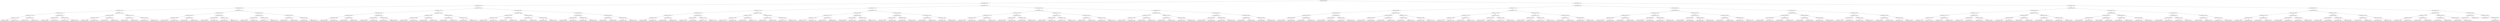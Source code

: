 digraph G{
338801867 [label="Node{data=[3869, 3869]}"]
338801867 -> 639827205
639827205 [label="Node{data=[2638, 2638]}"]
639827205 -> 2120141919
2120141919 [label="Node{data=[2288, 2288]}"]
2120141919 -> 333457194
333457194 [label="Node{data=[2256, 2256]}"]
333457194 -> 183389809
183389809 [label="Node{data=[2219, 2219]}"]
183389809 -> 999641340
999641340 [label="Node{data=[2182, 2182]}"]
999641340 -> 866209765
866209765 [label="Node{data=[2178, 2178]}"]
866209765 -> 569046988
569046988 [label="Node{data=[2176, 2176]}"]
569046988 -> 1494198342
1494198342 [label="Node{data=[2175, 2175]}"]
569046988 -> 1208746283
1208746283 [label="Node{data=[2177, 2177]}"]
866209765 -> 1902883240
1902883240 [label="Node{data=[2180, 2180]}"]
1902883240 -> 122252510
122252510 [label="Node{data=[2179, 2179]}"]
1902883240 -> 589343209
589343209 [label="Node{data=[2181, 2181]}"]
999641340 -> 185459199
185459199 [label="Node{data=[2186, 2186]}"]
185459199 -> 659023815
659023815 [label="Node{data=[2184, 2184]}"]
659023815 -> 1805930605
1805930605 [label="Node{data=[2183, 2183]}"]
659023815 -> 1299038993
1299038993 [label="Node{data=[2185, 2185]}"]
185459199 -> 697028954
697028954 [label="Node{data=[2188, 2188]}"]
697028954 -> 837444211
837444211 [label="Node{data=[2187, 2187]}"]
697028954 -> 2013555483
2013555483 [label="Node{data=[2189, 2189]}"]
183389809 -> 1532123713
1532123713 [label="Node{data=[2227, 2227]}"]
1532123713 -> 748966256
748966256 [label="Node{data=[2223, 2223]}"]
748966256 -> 1321158509
1321158509 [label="Node{data=[2221, 2221]}"]
1321158509 -> 364421394
364421394 [label="Node{data=[2220, 2220]}"]
1321158509 -> 1559327158
1559327158 [label="Node{data=[2222, 2222]}"]
748966256 -> 1381012617
1381012617 [label="Node{data=[2225, 2225]}"]
1381012617 -> 1717581185
1717581185 [label="Node{data=[2224, 2224]}"]
1381012617 -> 906012782
906012782 [label="Node{data=[2226, 2226]}"]
1532123713 -> 1630213081
1630213081 [label="Node{data=[2231, 2231]}"]
1630213081 -> 923350953
923350953 [label="Node{data=[2229, 2229]}"]
923350953 -> 1344458996
1344458996 [label="Node{data=[2228, 2228]}"]
923350953 -> 1666335046
1666335046 [label="Node{data=[2230, 2230]}"]
1630213081 -> 1524507438
1524507438 [label="Node{data=[2239, 2239]}"]
1524507438 -> 613737379
613737379 [label="Node{data=[2232, 2232]}"]
1524507438 -> 1651974837
1651974837 [label="Node{data=[2255, 2255]}"]
333457194 -> 333322188
333322188 [label="Node{data=[2272, 2272]}"]
333322188 -> 951222730
951222730 [label="Node{data=[2264, 2264]}"]
951222730 -> 993584260
993584260 [label="Node{data=[2260, 2260]}"]
993584260 -> 1610685404
1610685404 [label="Node{data=[2258, 2258]}"]
1610685404 -> 58855527
58855527 [label="Node{data=[2257, 2257]}"]
1610685404 -> 789740812
789740812 [label="Node{data=[2259, 2259]}"]
993584260 -> 1400021166
1400021166 [label="Node{data=[2262, 2262]}"]
1400021166 -> 994414311
994414311 [label="Node{data=[2261, 2261]}"]
1400021166 -> 676835520
676835520 [label="Node{data=[2263, 2263]}"]
951222730 -> 336675547
336675547 [label="Node{data=[2268, 2268]}"]
336675547 -> 1386276647
1386276647 [label="Node{data=[2266, 2266]}"]
1386276647 -> 1157986594
1157986594 [label="Node{data=[2265, 2265]}"]
1386276647 -> 1354830066
1354830066 [label="Node{data=[2267, 2267]}"]
336675547 -> 1314424747
1314424747 [label="Node{data=[2270, 2270]}"]
1314424747 -> 454351000
454351000 [label="Node{data=[2269, 2269]}"]
1314424747 -> 1974894257
1974894257 [label="Node{data=[2271, 2271]}"]
333322188 -> 766031477
766031477 [label="Node{data=[2280, 2280]}"]
766031477 -> 667355572
667355572 [label="Node{data=[2276, 2276]}"]
667355572 -> 447399372
447399372 [label="Node{data=[2274, 2274]}"]
447399372 -> 1546609630
1546609630 [label="Node{data=[2273, 2273]}"]
447399372 -> 878472496
878472496 [label="Node{data=[2275, 2275]}"]
667355572 -> 734611622
734611622 [label="Node{data=[2278, 2278]}"]
734611622 -> 1736535222
1736535222 [label="Node{data=[2277, 2277]}"]
734611622 -> 1083691531
1083691531 [label="Node{data=[2279, 2279]}"]
766031477 -> 393548484
393548484 [label="Node{data=[2284, 2284]}"]
393548484 -> 1989731572
1989731572 [label="Node{data=[2282, 2282]}"]
1989731572 -> 445698637
445698637 [label="Node{data=[2281, 2281]}"]
1989731572 -> 1693011102
1693011102 [label="Node{data=[2283, 2283]}"]
393548484 -> 1538621941
1538621941 [label="Node{data=[2286, 2286]}"]
1538621941 -> 1790669107
1790669107 [label="Node{data=[2285, 2285]}"]
1538621941 -> 1990579347
1990579347 [label="Node{data=[2287, 2287]}"]
2120141919 -> 1485241189
1485241189 [label="Node{data=[2572, 2572]}"]
1485241189 -> 801858473
801858473 [label="Node{data=[2337, 2337]}"]
801858473 -> 516468106
516468106 [label="Node{data=[2300, 2300]}"]
516468106 -> 1175581580
1175581580 [label="Node{data=[2292, 2292]}"]
1175581580 -> 690189816
690189816 [label="Node{data=[2290, 2290]}"]
690189816 -> 1560382814
1560382814 [label="Node{data=[2289, 2289]}"]
690189816 -> 108973961
108973961 [label="Node{data=[2291, 2291]}"]
1175581580 -> 1329254745
1329254745 [label="Node{data=[2294, 2294]}"]
1329254745 -> 2105864691
2105864691 [label="Node{data=[2293, 2293]}"]
1329254745 -> 742324320
742324320 [label="Node{data=[2295, 2295]}"]
516468106 -> 1556904169
1556904169 [label="Node{data=[2333, 2333]}"]
1556904169 -> 1164298800
1164298800 [label="Node{data=[2331, 2331]}"]
1164298800 -> 531935238
531935238 [label="Node{data=[2330, 2330]}"]
1164298800 -> 1150465640
1150465640 [label="Node{data=[2332, 2332]}"]
1556904169 -> 2066126115
2066126115 [label="Node{data=[2335, 2335]}"]
2066126115 -> 284812349
284812349 [label="Node{data=[2334, 2334]}"]
2066126115 -> 712458916
712458916 [label="Node{data=[2336, 2336]}"]
801858473 -> 2064093300
2064093300 [label="Node{data=[2537, 2537]}"]
2064093300 -> 885497274
885497274 [label="Node{data=[2341, 2341]}"]
885497274 -> 1799376659
1799376659 [label="Node{data=[2339, 2339]}"]
1799376659 -> 2075280061
2075280061 [label="Node{data=[2338, 2338]}"]
1799376659 -> 1014098319
1014098319 [label="Node{data=[2340, 2340]}"]
885497274 -> 877894134
877894134 [label="Node{data=[2400, 2400]}"]
877894134 -> 1560436920
1560436920 [label="Node{data=[2343, 2343]}"]
877894134 -> 885814799
885814799 [label="Node{data=[2502, 2502]}"]
2064093300 -> 130206856
130206856 [label="Node{data=[2568, 2568]}"]
130206856 -> 796289455
796289455 [label="Node{data=[2566, 2566]}"]
796289455 -> 1639963481
1639963481 [label="Node{data=[2565, 2565]}"]
796289455 -> 907322735
907322735 [label="Node{data=[2567, 2567]}"]
130206856 -> 656644521
656644521 [label="Node{data=[2570, 2570]}"]
656644521 -> 990164979
990164979 [label="Node{data=[2569, 2569]}"]
656644521 -> 620676825
620676825 [label="Node{data=[2571, 2571]}"]
1485241189 -> 936521972
936521972 [label="Node{data=[2588, 2588]}"]
936521972 -> 201791862
201791862 [label="Node{data=[2580, 2580]}"]
201791862 -> 312646698
312646698 [label="Node{data=[2576, 2576]}"]
312646698 -> 1077430441
1077430441 [label="Node{data=[2574, 2574]}"]
1077430441 -> 1716229578
1716229578 [label="Node{data=[2573, 2573]}"]
1077430441 -> 1379134684
1379134684 [label="Node{data=[2575, 2575]}"]
312646698 -> 1425435004
1425435004 [label="Node{data=[2578, 2578]}"]
1425435004 -> 1451822667
1451822667 [label="Node{data=[2577, 2577]}"]
1425435004 -> 1825977493
1825977493 [label="Node{data=[2579, 2579]}"]
201791862 -> 558784735
558784735 [label="Node{data=[2584, 2584]}"]
558784735 -> 1184120835
1184120835 [label="Node{data=[2582, 2582]}"]
1184120835 -> 1492252108
1492252108 [label="Node{data=[2581, 2581]}"]
1184120835 -> 90050779
90050779 [label="Node{data=[2583, 2583]}"]
558784735 -> 1472516151
1472516151 [label="Node{data=[2586, 2586]}"]
1472516151 -> 859051668
859051668 [label="Node{data=[2585, 2585]}"]
1472516151 -> 1690098347
1690098347 [label="Node{data=[2587, 2587]}"]
936521972 -> 286381615
286381615 [label="Node{data=[2596, 2596]}"]
286381615 -> 1613097298
1613097298 [label="Node{data=[2592, 2592]}"]
1613097298 -> 1932968820
1932968820 [label="Node{data=[2590, 2590]}"]
1932968820 -> 1901930043
1901930043 [label="Node{data=[2589, 2589]}"]
1932968820 -> 1860314769
1860314769 [label="Node{data=[2591, 2591]}"]
1613097298 -> 557989222
557989222 [label="Node{data=[2594, 2594]}"]
557989222 -> 1688889177
1688889177 [label="Node{data=[2593, 2593]}"]
557989222 -> 2086598921
2086598921 [label="Node{data=[2595, 2595]}"]
286381615 -> 66559677
66559677 [label="Node{data=[2600, 2600]}"]
66559677 -> 871246504
871246504 [label="Node{data=[2598, 2598]}"]
871246504 -> 71897891
71897891 [label="Node{data=[2597, 2597]}"]
871246504 -> 265565202
265565202 [label="Node{data=[2599, 2599]}"]
66559677 -> 820592931
820592931 [label="Node{data=[2602, 2602]}"]
820592931 -> 1913689852
1913689852 [label="Node{data=[2601, 2601]}"]
820592931 -> 1049379734
1049379734 [label="Node{data=[2637, 2637]}"]
639827205 -> 274109681
274109681 [label="Node{data=[3010, 3010]}"]
274109681 -> 1791770497
1791770497 [label="Node{data=[2770, 2770]}"]
1791770497 -> 480113490
480113490 [label="Node{data=[2720, 2720]}"]
480113490 -> 1079088036
1079088036 [label="Node{data=[2646, 2646]}"]
1079088036 -> 1686402627
1686402627 [label="Node{data=[2642, 2642]}"]
1686402627 -> 1866431845
1866431845 [label="Node{data=[2640, 2640]}"]
1866431845 -> 483067059
483067059 [label="Node{data=[2639, 2639]}"]
1866431845 -> 1355511869
1355511869 [label="Node{data=[2641, 2641]}"]
1686402627 -> 398080521
398080521 [label="Node{data=[2644, 2644]}"]
398080521 -> 58370510
58370510 [label="Node{data=[2643, 2643]}"]
398080521 -> 1204865934
1204865934 [label="Node{data=[2645, 2645]}"]
1079088036 -> 1280395737
1280395737 [label="Node{data=[2682, 2682]}"]
1280395737 -> 175986728
175986728 [label="Node{data=[2648, 2648]}"]
175986728 -> 1545581680
1545581680 [label="Node{data=[2647, 2647]}"]
175986728 -> 500336838
500336838 [label="Node{data=[2649, 2649]}"]
1280395737 -> 1527452964
1527452964 [label="Node{data=[2718, 2718]}"]
1527452964 -> 995601013
995601013 [label="Node{data=[2717, 2717]}"]
1527452964 -> 441066843
441066843 [label="Node{data=[2719, 2719]}"]
480113490 -> 324475500
324475500 [label="Node{data=[2728, 2728]}"]
324475500 -> 276205335
276205335 [label="Node{data=[2724, 2724]}"]
276205335 -> 385129326
385129326 [label="Node{data=[2722, 2722]}"]
385129326 -> 1566508054
1566508054 [label="Node{data=[2721, 2721]}"]
385129326 -> 1987109291
1987109291 [label="Node{data=[2723, 2723]}"]
276205335 -> 1381684805
1381684805 [label="Node{data=[2726, 2726]}"]
1381684805 -> 1623660683
1623660683 [label="Node{data=[2725, 2725]}"]
1381684805 -> 1167970097
1167970097 [label="Node{data=[2727, 2727]}"]
324475500 -> 873534352
873534352 [label="Node{data=[2766, 2766]}"]
873534352 -> 813499305
813499305 [label="Node{data=[2730, 2730]}"]
813499305 -> 1755731565
1755731565 [label="Node{data=[2729, 2729]}"]
813499305 -> 1131018255
1131018255 [label="Node{data=[2765, 2765]}"]
873534352 -> 2136534625
2136534625 [label="Node{data=[2768, 2768]}"]
2136534625 -> 660658792
660658792 [label="Node{data=[2767, 2767]}"]
2136534625 -> 2100291031
2100291031 [label="Node{data=[2769, 2769]}"]
1791770497 -> 1904923645
1904923645 [label="Node{data=[2812, 2812]}"]
1904923645 -> 1234763851
1234763851 [label="Node{data=[2804, 2804]}"]
1234763851 -> 1753952394
1753952394 [label="Node{data=[2774, 2774]}"]
1753952394 -> 1778934033
1778934033 [label="Node{data=[2772, 2772]}"]
1778934033 -> 1304056470
1304056470 [label="Node{data=[2771, 2771]}"]
1778934033 -> 1277204530
1277204530 [label="Node{data=[2773, 2773]}"]
1753952394 -> 2099183196
2099183196 [label="Node{data=[2776, 2776]}"]
2099183196 -> 1421285383
1421285383 [label="Node{data=[2775, 2775]}"]
2099183196 -> 1258737381
1258737381 [label="Node{data=[2803, 2803]}"]
1234763851 -> 61812415
61812415 [label="Node{data=[2808, 2808]}"]
61812415 -> 164224136
164224136 [label="Node{data=[2806, 2806]}"]
164224136 -> 1708300950
1708300950 [label="Node{data=[2805, 2805]}"]
164224136 -> 417206575
417206575 [label="Node{data=[2807, 2807]}"]
61812415 -> 1652428381
1652428381 [label="Node{data=[2810, 2810]}"]
1652428381 -> 630498054
630498054 [label="Node{data=[2809, 2809]}"]
1652428381 -> 1424198408
1424198408 [label="Node{data=[2811, 2811]}"]
1904923645 -> 1021099986
1021099986 [label="Node{data=[2898, 2898]}"]
1021099986 -> 784487154
784487154 [label="Node{data=[2859, 2859]}"]
784487154 -> 785270975
785270975 [label="Node{data=[2814, 2814]}"]
785270975 -> 1715285413
1715285413 [label="Node{data=[2813, 2813]}"]
785270975 -> 1069956255
1069956255 [label="Node{data=[2815, 2815]}"]
784487154 -> 61844567
61844567 [label="Node{data=[2896, 2896]}"]
61844567 -> 1610127149
1610127149 [label="Node{data=[2895, 2895]}"]
61844567 -> 1353177458
1353177458 [label="Node{data=[2897, 2897]}"]
1021099986 -> 1586177341
1586177341 [label="Node{data=[2941, 2941]}"]
1586177341 -> 540600239
540600239 [label="Node{data=[2928, 2928]}"]
540600239 -> 996298106
996298106 [label="Node{data=[2899, 2899]}"]
540600239 -> 1440775981
1440775981 [label="Node{data=[2929, 2929]}"]
1586177341 -> 1388649057
1388649057 [label="Node{data=[2997, 2997]}"]
1388649057 -> 900176393
900176393 [label="Node{data=[2981, 2981]}"]
1388649057 -> 470227034
470227034 [label="Node{data=[3009, 3009]}"]
274109681 -> 1246238176
1246238176 [label="Node{data=[3123, 3123]}"]
1246238176 -> 816060634
816060634 [label="Node{data=[3107, 3107]}"]
816060634 -> 962243349
962243349 [label="Node{data=[3018, 3018]}"]
962243349 -> 498835884
498835884 [label="Node{data=[3014, 3014]}"]
498835884 -> 391532782
391532782 [label="Node{data=[3012, 3012]}"]
391532782 -> 128251926
128251926 [label="Node{data=[3011, 3011]}"]
391532782 -> 1800071668
1800071668 [label="Node{data=[3013, 3013]}"]
498835884 -> 725390320
725390320 [label="Node{data=[3016, 3016]}"]
725390320 -> 239630169
239630169 [label="Node{data=[3015, 3015]}"]
725390320 -> 780950222
780950222 [label="Node{data=[3017, 3017]}"]
962243349 -> 313852834
313852834 [label="Node{data=[3022, 3022]}"]
313852834 -> 1566155031
1566155031 [label="Node{data=[3020, 3020]}"]
1566155031 -> 283572058
283572058 [label="Node{data=[3019, 3019]}"]
1566155031 -> 1550882210
1550882210 [label="Node{data=[3021, 3021]}"]
313852834 -> 1726096797
1726096797 [label="Node{data=[3105, 3105]}"]
1726096797 -> 1990418767
1990418767 [label="Node{data=[3029, 3029]}"]
1726096797 -> 1364727014
1364727014 [label="Node{data=[3106, 3106]}"]
816060634 -> 157112042
157112042 [label="Node{data=[3115, 3115]}"]
157112042 -> 2128893073
2128893073 [label="Node{data=[3111, 3111]}"]
2128893073 -> 320924443
320924443 [label="Node{data=[3109, 3109]}"]
320924443 -> 47067837
47067837 [label="Node{data=[3108, 3108]}"]
320924443 -> 1640488456
1640488456 [label="Node{data=[3110, 3110]}"]
2128893073 -> 1037786749
1037786749 [label="Node{data=[3113, 3113]}"]
1037786749 -> 699859694
699859694 [label="Node{data=[3112, 3112]}"]
1037786749 -> 1520408255
1520408255 [label="Node{data=[3114, 3114]}"]
157112042 -> 91694202
91694202 [label="Node{data=[3119, 3119]}"]
91694202 -> 1647884831
1647884831 [label="Node{data=[3117, 3117]}"]
1647884831 -> 1938384068
1938384068 [label="Node{data=[3116, 3116]}"]
1647884831 -> 1434791524
1434791524 [label="Node{data=[3118, 3118]}"]
91694202 -> 1768784986
1768784986 [label="Node{data=[3121, 3121]}"]
1768784986 -> 1310864170
1310864170 [label="Node{data=[3120, 3120]}"]
1768784986 -> 1991627118
1991627118 [label="Node{data=[3122, 3122]}"]
1246238176 -> 171911122
171911122 [label="Node{data=[3813, 3813]}"]
171911122 -> 267730331
267730331 [label="Node{data=[3131, 3131]}"]
267730331 -> 1343353900
1343353900 [label="Node{data=[3127, 3127]}"]
1343353900 -> 150434273
150434273 [label="Node{data=[3125, 3125]}"]
150434273 -> 2063976090
2063976090 [label="Node{data=[3124, 3124]}"]
150434273 -> 1564091780
1564091780 [label="Node{data=[3126, 3126]}"]
1343353900 -> 47520411
47520411 [label="Node{data=[3129, 3129]}"]
47520411 -> 824052569
824052569 [label="Node{data=[3128, 3128]}"]
47520411 -> 1694116598
1694116598 [label="Node{data=[3130, 3130]}"]
267730331 -> 1759520232
1759520232 [label="Node{data=[3135, 3135]}"]
1759520232 -> 1120664493
1120664493 [label="Node{data=[3133, 3133]}"]
1120664493 -> 55469166
55469166 [label="Node{data=[3132, 3132]}"]
1120664493 -> 920015723
920015723 [label="Node{data=[3134, 3134]}"]
1759520232 -> 1609629500
1609629500 [label="Node{data=[3492, 3492]}"]
1609629500 -> 1115382268
1115382268 [label="Node{data=[3136, 3136]}"]
1609629500 -> 845549769
845549769 [label="Node{data=[3508, 3508]}"]
171911122 -> 917459173
917459173 [label="Node{data=[3861, 3861]}"]
917459173 -> 1862160403
1862160403 [label="Node{data=[3857, 3857]}"]
1862160403 -> 1997781169
1997781169 [label="Node{data=[3824, 3824]}"]
1997781169 -> 1978732226
1978732226 [label="Node{data=[3819, 3819]}"]
1997781169 -> 957698273
957698273 [label="Node{data=[3853, 3853]}"]
1862160403 -> 628617496
628617496 [label="Node{data=[3859, 3859]}"]
628617496 -> 1330316087
1330316087 [label="Node{data=[3858, 3858]}"]
628617496 -> 842109698
842109698 [label="Node{data=[3860, 3860]}"]
917459173 -> 565202941
565202941 [label="Node{data=[3865, 3865]}"]
565202941 -> 995464674
995464674 [label="Node{data=[3863, 3863]}"]
995464674 -> 739273476
739273476 [label="Node{data=[3862, 3862]}"]
995464674 -> 310858759
310858759 [label="Node{data=[3864, 3864]}"]
565202941 -> 829107725
829107725 [label="Node{data=[3867, 3867]}"]
829107725 -> 646334279
646334279 [label="Node{data=[3866, 3866]}"]
829107725 -> 165761240
165761240 [label="Node{data=[3868, 3868]}"]
338801867 -> 560859791
560859791 [label="Node{data=[5170, 5170]}"]
560859791 -> 1235047401
1235047401 [label="Node{data=[4920, 4920]}"]
1235047401 -> 1572178402
1572178402 [label="Node{data=[4771, 4771]}"]
1572178402 -> 1582396700
1582396700 [label="Node{data=[3906, 3906]}"]
1582396700 -> 255469099
255469099 [label="Node{data=[3898, 3898]}"]
255469099 -> 739978814
739978814 [label="Node{data=[3894, 3894]}"]
739978814 -> 1561352390
1561352390 [label="Node{data=[3892, 3892]}"]
1561352390 -> 146554861
146554861 [label="Node{data=[3891, 3891]}"]
1561352390 -> 1458129839
1458129839 [label="Node{data=[3893, 3893]}"]
739978814 -> 603387282
603387282 [label="Node{data=[3896, 3896]}"]
603387282 -> 2097106754
2097106754 [label="Node{data=[3895, 3895]}"]
603387282 -> 357909607
357909607 [label="Node{data=[3897, 3897]}"]
255469099 -> 167625041
167625041 [label="Node{data=[3902, 3902]}"]
167625041 -> 489947033
489947033 [label="Node{data=[3900, 3900]}"]
489947033 -> 464533026
464533026 [label="Node{data=[3899, 3899]}"]
489947033 -> 611921743
611921743 [label="Node{data=[3901, 3901]}"]
167625041 -> 1130993112
1130993112 [label="Node{data=[3904, 3904]}"]
1130993112 -> 1101296923
1101296923 [label="Node{data=[3903, 3903]}"]
1130993112 -> 1539263019
1539263019 [label="Node{data=[3905, 3905]}"]
1582396700 -> 911279428
911279428 [label="Node{data=[4134, 4134]}"]
911279428 -> 957976835
957976835 [label="Node{data=[3910, 3910]}"]
957976835 -> 1542924182
1542924182 [label="Node{data=[3908, 3908]}"]
1542924182 -> 2050543825
2050543825 [label="Node{data=[3907, 3907]}"]
1542924182 -> 1157464567
1157464567 [label="Node{data=[3909, 3909]}"]
957976835 -> 823755234
823755234 [label="Node{data=[3912, 3912]}"]
823755234 -> 1395706816
1395706816 [label="Node{data=[3911, 3911]}"]
823755234 -> 1865557807
1865557807 [label="Node{data=[4133, 4133]}"]
911279428 -> 1206448391
1206448391 [label="Node{data=[4767, 4767]}"]
1206448391 -> 981692041
981692041 [label="Node{data=[4185, 4185]}"]
981692041 -> 1865997522
1865997522 [label="Node{data=[4139, 4139]}"]
981692041 -> 290293061
290293061 [label="Node{data=[4231, 4231]}"]
1206448391 -> 296562338
296562338 [label="Node{data=[4769, 4769]}"]
296562338 -> 821816632
821816632 [label="Node{data=[4768, 4768]}"]
296562338 -> 428636601
428636601 [label="Node{data=[4770, 4770]}"]
1572178402 -> 1687593056
1687593056 [label="Node{data=[4787, 4787]}"]
1687593056 -> 481712750
481712750 [label="Node{data=[4779, 4779]}"]
481712750 -> 1942742765
1942742765 [label="Node{data=[4775, 4775]}"]
1942742765 -> 158337180
158337180 [label="Node{data=[4773, 4773]}"]
158337180 -> 1488206962
1488206962 [label="Node{data=[4772, 4772]}"]
158337180 -> 1988065312
1988065312 [label="Node{data=[4774, 4774]}"]
1942742765 -> 1513034892
1513034892 [label="Node{data=[4777, 4777]}"]
1513034892 -> 1402127293
1402127293 [label="Node{data=[4776, 4776]}"]
1513034892 -> 708583953
708583953 [label="Node{data=[4778, 4778]}"]
481712750 -> 663740686
663740686 [label="Node{data=[4783, 4783]}"]
663740686 -> 86383111
86383111 [label="Node{data=[4781, 4781]}"]
86383111 -> 1089257013
1089257013 [label="Node{data=[4780, 4780]}"]
86383111 -> 185282707
185282707 [label="Node{data=[4782, 4782]}"]
663740686 -> 1406416749
1406416749 [label="Node{data=[4785, 4785]}"]
1406416749 -> 1712847154
1712847154 [label="Node{data=[4784, 4784]}"]
1406416749 -> 1127214803
1127214803 [label="Node{data=[4786, 4786]}"]
1687593056 -> 292737421
292737421 [label="Node{data=[4795, 4795]}"]
292737421 -> 1668277137
1668277137 [label="Node{data=[4791, 4791]}"]
1668277137 -> 988305575
988305575 [label="Node{data=[4789, 4789]}"]
988305575 -> 101544031
101544031 [label="Node{data=[4788, 4788]}"]
988305575 -> 24389546
24389546 [label="Node{data=[4790, 4790]}"]
1668277137 -> 488324990
488324990 [label="Node{data=[4793, 4793]}"]
488324990 -> 1699639578
1699639578 [label="Node{data=[4792, 4792]}"]
488324990 -> 137132644
137132644 [label="Node{data=[4794, 4794]}"]
292737421 -> 684021180
684021180 [label="Node{data=[4799, 4799]}"]
684021180 -> 1826717461
1826717461 [label="Node{data=[4797, 4797]}"]
1826717461 -> 2050032946
2050032946 [label="Node{data=[4796, 4796]}"]
1826717461 -> 287686474
287686474 [label="Node{data=[4798, 4798]}"]
684021180 -> 323969127
323969127 [label="Node{data=[4918, 4918]}"]
323969127 -> 1957801164
1957801164 [label="Node{data=[4825, 4825]}"]
323969127 -> 115032061
115032061 [label="Node{data=[4919, 4919]}"]
1235047401 -> 976756611
976756611 [label="Node{data=[5048, 5048]}"]
976756611 -> 1377574139
1377574139 [label="Node{data=[4965, 4965]}"]
1377574139 -> 733093304
733093304 [label="Node{data=[4957, 4957]}"]
733093304 -> 1959394276
1959394276 [label="Node{data=[4924, 4924]}"]
1959394276 -> 242689785
242689785 [label="Node{data=[4922, 4922]}"]
242689785 -> 1019086856
1019086856 [label="Node{data=[4921, 4921]}"]
242689785 -> 131767802
131767802 [label="Node{data=[4923, 4923]}"]
1959394276 -> 1014448190
1014448190 [label="Node{data=[4955, 4955]}"]
1014448190 -> 184609191
184609191 [label="Node{data=[4954, 4954]}"]
1014448190 -> 1202871943
1202871943 [label="Node{data=[4956, 4956]}"]
733093304 -> 349449926
349449926 [label="Node{data=[4961, 4961]}"]
349449926 -> 304409298
304409298 [label="Node{data=[4959, 4959]}"]
304409298 -> 509961440
509961440 [label="Node{data=[4958, 4958]}"]
304409298 -> 1274435533
1274435533 [label="Node{data=[4960, 4960]}"]
349449926 -> 2128732779
2128732779 [label="Node{data=[4963, 4963]}"]
2128732779 -> 1260844319
1260844319 [label="Node{data=[4962, 4962]}"]
2128732779 -> 2127682303
2127682303 [label="Node{data=[4964, 4964]}"]
1377574139 -> 123777751
123777751 [label="Node{data=[5040, 5040]}"]
123777751 -> 1986263786
1986263786 [label="Node{data=[4973, 4973]}"]
1986263786 -> 177301300
177301300 [label="Node{data=[4967, 4967]}"]
177301300 -> 2061980347
2061980347 [label="Node{data=[4966, 4966]}"]
177301300 -> 2014556474
2014556474 [label="Node{data=[4968, 4968]}"]
1986263786 -> 290369656
290369656 [label="Node{data=[5038, 5038]}"]
290369656 -> 283631010
283631010 [label="Node{data=[4998, 4998]}"]
290369656 -> 1347757967
1347757967 [label="Node{data=[5039, 5039]}"]
123777751 -> 900384478
900384478 [label="Node{data=[5044, 5044]}"]
900384478 -> 1359179107
1359179107 [label="Node{data=[5042, 5042]}"]
1359179107 -> 2133307436
2133307436 [label="Node{data=[5041, 5041]}"]
1359179107 -> 104306968
104306968 [label="Node{data=[5043, 5043]}"]
900384478 -> 1699226422
1699226422 [label="Node{data=[5046, 5046]}"]
1699226422 -> 803877513
803877513 [label="Node{data=[5045, 5045]}"]
1699226422 -> 1838043528
1838043528 [label="Node{data=[5047, 5047]}"]
976756611 -> 1464597112
1464597112 [label="Node{data=[5100, 5100]}"]
1464597112 -> 1933455924
1933455924 [label="Node{data=[5092, 5092]}"]
1933455924 -> 230570144
230570144 [label="Node{data=[5052, 5052]}"]
230570144 -> 312687246
312687246 [label="Node{data=[5050, 5050]}"]
312687246 -> 439585432
439585432 [label="Node{data=[5049, 5049]}"]
312687246 -> 404661368
404661368 [label="Node{data=[5051, 5051]}"]
230570144 -> 1679418595
1679418595 [label="Node{data=[5090, 5090]}"]
1679418595 -> 1877333412
1877333412 [label="Node{data=[5053, 5053]}"]
1679418595 -> 1770317194
1770317194 [label="Node{data=[5091, 5091]}"]
1933455924 -> 72655270
72655270 [label="Node{data=[5096, 5096]}"]
72655270 -> 801202995
801202995 [label="Node{data=[5094, 5094]}"]
801202995 -> 1850264474
1850264474 [label="Node{data=[5093, 5093]}"]
801202995 -> 539941740
539941740 [label="Node{data=[5095, 5095]}"]
72655270 -> 30803806
30803806 [label="Node{data=[5098, 5098]}"]
30803806 -> 631907500
631907500 [label="Node{data=[5097, 5097]}"]
30803806 -> 227950488
227950488 [label="Node{data=[5099, 5099]}"]
1464597112 -> 1538613501
1538613501 [label="Node{data=[5162, 5162]}"]
1538613501 -> 1793617954
1793617954 [label="Node{data=[5158, 5158]}"]
1793617954 -> 512992919
512992919 [label="Node{data=[5102, 5102]}"]
512992919 -> 583348258
583348258 [label="Node{data=[5101, 5101]}"]
512992919 -> 1384582671
1384582671 [label="Node{data=[5137, 5137]}"]
1793617954 -> 2068258077
2068258077 [label="Node{data=[5160, 5160]}"]
2068258077 -> 2019798012
2019798012 [label="Node{data=[5159, 5159]}"]
2068258077 -> 1932316914
1932316914 [label="Node{data=[5161, 5161]}"]
1538613501 -> 422662126
422662126 [label="Node{data=[5166, 5166]}"]
422662126 -> 1524438560
1524438560 [label="Node{data=[5164, 5164]}"]
1524438560 -> 1057254092
1057254092 [label="Node{data=[5163, 5163]}"]
1524438560 -> 708482718
708482718 [label="Node{data=[5165, 5165]}"]
422662126 -> 971497992
971497992 [label="Node{data=[5168, 5168]}"]
971497992 -> 188321538
188321538 [label="Node{data=[5167, 5167]}"]
971497992 -> 402118307
402118307 [label="Node{data=[5169, 5169]}"]
560859791 -> 1770466469
1770466469 [label="Node{data=[6020, 6020]}"]
1770466469 -> 1878422591
1878422591 [label="Node{data=[5845, 5845]}"]
1878422591 -> 678475612
678475612 [label="Node{data=[5296, 5296]}"]
678475612 -> 18562623
18562623 [label="Node{data=[5212, 5212]}"]
18562623 -> 1370085565
1370085565 [label="Node{data=[5174, 5174]}"]
1370085565 -> 228723003
228723003 [label="Node{data=[5172, 5172]}"]
228723003 -> 549819780
549819780 [label="Node{data=[5171, 5171]}"]
228723003 -> 2029497701
2029497701 [label="Node{data=[5173, 5173]}"]
1370085565 -> 1736769270
1736769270 [label="Node{data=[5176, 5176]}"]
1736769270 -> 2054342892
2054342892 [label="Node{data=[5175, 5175]}"]
1736769270 -> 1989614483
1989614483 [label="Node{data=[5188, 5188]}"]
18562623 -> 869145761
869145761 [label="Node{data=[5292, 5292]}"]
869145761 -> 1945970528
1945970528 [label="Node{data=[5290, 5290]}"]
1945970528 -> 522499163
522499163 [label="Node{data=[5227, 5227]}"]
1945970528 -> 1361145775
1361145775 [label="Node{data=[5291, 5291]}"]
869145761 -> 306793022
306793022 [label="Node{data=[5294, 5294]}"]
306793022 -> 135641392
135641392 [label="Node{data=[5293, 5293]}"]
306793022 -> 841568773
841568773 [label="Node{data=[5295, 5295]}"]
678475612 -> 1756303352
1756303352 [label="Node{data=[5728, 5728]}"]
1756303352 -> 812621929
812621929 [label="Node{data=[5300, 5300]}"]
812621929 -> 353784685
353784685 [label="Node{data=[5298, 5298]}"]
353784685 -> 1834455728
1834455728 [label="Node{data=[5297, 5297]}"]
353784685 -> 2107084845
2107084845 [label="Node{data=[5299, 5299]}"]
812621929 -> 808848158
808848158 [label="Node{data=[5302, 5302]}"]
808848158 -> 387758926
387758926 [label="Node{data=[5301, 5301]}"]
808848158 -> 1183807759
1183807759 [label="Node{data=[5393, 5393]}"]
1756303352 -> 131632907
131632907 [label="Node{data=[5841, 5841]}"]
131632907 -> 120982037
120982037 [label="Node{data=[5839, 5839]}"]
120982037 -> 1971455862
1971455862 [label="Node{data=[5838, 5838]}"]
120982037 -> 1215844296
1215844296 [label="Node{data=[5840, 5840]}"]
131632907 -> 194715931
194715931 [label="Node{data=[5843, 5843]}"]
194715931 -> 1011545311
1011545311 [label="Node{data=[5842, 5842]}"]
194715931 -> 1503067543
1503067543 [label="Node{data=[5844, 5844]}"]
1878422591 -> 1402666850
1402666850 [label="Node{data=[6004, 6004]}"]
1402666850 -> 22781939
22781939 [label="Node{data=[5889, 5889]}"]
22781939 -> 1792835339
1792835339 [label="Node{data=[5849, 5849]}"]
1792835339 -> 71847298
71847298 [label="Node{data=[5847, 5847]}"]
71847298 -> 11391878
11391878 [label="Node{data=[5846, 5846]}"]
71847298 -> 1574203495
1574203495 [label="Node{data=[5848, 5848]}"]
1792835339 -> 1417242865
1417242865 [label="Node{data=[5856, 5856]}"]
1417242865 -> 312155041
312155041 [label="Node{data=[5850, 5850]}"]
1417242865 -> 2093276055
2093276055 [label="Node{data=[5883, 5883]}"]
22781939 -> 49142560
49142560 [label="Node{data=[5967, 5967]}"]
49142560 -> 491525484
491525484 [label="Node{data=[5925, 5925]}"]
491525484 -> 1463829367
1463829367 [label="Node{data=[5898, 5898]}"]
491525484 -> 226636395
226636395 [label="Node{data=[5955, 5955]}"]
49142560 -> 1633340448
1633340448 [label="Node{data=[5998, 5998]}"]
1633340448 -> 482365970
482365970 [label="Node{data=[5976, 5976]}"]
1633340448 -> 1238298886
1238298886 [label="Node{data=[6003, 6003]}"]
1402666850 -> 1430487870
1430487870 [label="Node{data=[6012, 6012]}"]
1430487870 -> 1657761402
1657761402 [label="Node{data=[6008, 6008]}"]
1657761402 -> 2088890611
2088890611 [label="Node{data=[6006, 6006]}"]
2088890611 -> 1123645604
1123645604 [label="Node{data=[6005, 6005]}"]
2088890611 -> 191519158
191519158 [label="Node{data=[6007, 6007]}"]
1657761402 -> 315574815
315574815 [label="Node{data=[6010, 6010]}"]
315574815 -> 1639593693
1639593693 [label="Node{data=[6009, 6009]}"]
315574815 -> 1745833494
1745833494 [label="Node{data=[6011, 6011]}"]
1430487870 -> 829492552
829492552 [label="Node{data=[6016, 6016]}"]
829492552 -> 1493579467
1493579467 [label="Node{data=[6014, 6014]}"]
1493579467 -> 1765470184
1765470184 [label="Node{data=[6013, 6013]}"]
1493579467 -> 2069324583
2069324583 [label="Node{data=[6015, 6015]}"]
829492552 -> 1114978888
1114978888 [label="Node{data=[6018, 6018]}"]
1114978888 -> 716041379
716041379 [label="Node{data=[6017, 6017]}"]
1114978888 -> 341181361
341181361 [label="Node{data=[6019, 6019]}"]
1770466469 -> 1423443015
1423443015 [label="Node{data=[6078, 6078]}"]
1423443015 -> 1066718190
1066718190 [label="Node{data=[6036, 6036]}"]
1066718190 -> 2048522315
2048522315 [label="Node{data=[6028, 6028]}"]
2048522315 -> 1584801586
1584801586 [label="Node{data=[6024, 6024]}"]
1584801586 -> 1243150983
1243150983 [label="Node{data=[6022, 6022]}"]
1243150983 -> 1393187721
1393187721 [label="Node{data=[6021, 6021]}"]
1243150983 -> 1726228995
1726228995 [label="Node{data=[6023, 6023]}"]
1584801586 -> 163896922
163896922 [label="Node{data=[6026, 6026]}"]
163896922 -> 75878695
75878695 [label="Node{data=[6025, 6025]}"]
163896922 -> 89261101
89261101 [label="Node{data=[6027, 6027]}"]
2048522315 -> 1117885110
1117885110 [label="Node{data=[6032, 6032]}"]
1117885110 -> 1840820918
1840820918 [label="Node{data=[6030, 6030]}"]
1840820918 -> 1193167567
1193167567 [label="Node{data=[6029, 6029]}"]
1840820918 -> 1383619949
1383619949 [label="Node{data=[6031, 6031]}"]
1117885110 -> 478298550
478298550 [label="Node{data=[6034, 6034]}"]
478298550 -> 881294738
881294738 [label="Node{data=[6033, 6033]}"]
478298550 -> 24777215
24777215 [label="Node{data=[6035, 6035]}"]
1066718190 -> 293189512
293189512 [label="Node{data=[6070, 6070]}"]
293189512 -> 528014304
528014304 [label="Node{data=[6066, 6066]}"]
528014304 -> 278683248
278683248 [label="Node{data=[6038, 6038]}"]
278683248 -> 1102598261
1102598261 [label="Node{data=[6037, 6037]}"]
278683248 -> 488729149
488729149 [label="Node{data=[6065, 6065]}"]
528014304 -> 1147082146
1147082146 [label="Node{data=[6068, 6068]}"]
1147082146 -> 910343303
910343303 [label="Node{data=[6067, 6067]}"]
1147082146 -> 905603522
905603522 [label="Node{data=[6069, 6069]}"]
293189512 -> 597466562
597466562 [label="Node{data=[6074, 6074]}"]
597466562 -> 525495830
525495830 [label="Node{data=[6072, 6072]}"]
525495830 -> 1012355071
1012355071 [label="Node{data=[6071, 6071]}"]
525495830 -> 1510315470
1510315470 [label="Node{data=[6073, 6073]}"]
597466562 -> 498098625
498098625 [label="Node{data=[6076, 6076]}"]
498098625 -> 287215295
287215295 [label="Node{data=[6075, 6075]}"]
498098625 -> 389026772
389026772 [label="Node{data=[6077, 6077]}"]
1423443015 -> 1642946329
1642946329 [label="Node{data=[8341, 8341]}"]
1642946329 -> 2135786636
2135786636 [label="Node{data=[8275, 8275]}"]
2135786636 -> 449025708
449025708 [label="Node{data=[7911, 7911]}"]
449025708 -> 234526867
234526867 [label="Node{data=[6104, 6104]}"]
234526867 -> 115612578
115612578 [label="Node{data=[6079, 6079]}"]
234526867 -> 362714646
362714646 [label="Node{data=[7524, 7524]}"]
449025708 -> 325981439
325981439 [label="Node{data=[8051, 8051]}"]
325981439 -> 1250506753
1250506753 [label="Node{data=[8031, 8031]}"]
325981439 -> 1821770745
1821770745 [label="Node{data=[8086, 8086]}"]
2135786636 -> 223938139
223938139 [label="Node{data=[8337, 8337]}"]
223938139 -> 1853043427
1853043427 [label="Node{data=[8335, 8335]}"]
1853043427 -> 1832470044
1832470044 [label="Node{data=[8334, 8334]}"]
1853043427 -> 829163913
829163913 [label="Node{data=[8336, 8336]}"]
223938139 -> 1950525985
1950525985 [label="Node{data=[8339, 8339]}"]
1950525985 -> 55671392
55671392 [label="Node{data=[8338, 8338]}"]
1950525985 -> 620746160
620746160 [label="Node{data=[8340, 8340]}"]
1642946329 -> 1963892967
1963892967 [label="Node{data=[8345, 8345]}"]
1963892967 -> 352067525
352067525 [label="Node{data=[8343, 8343]}"]
352067525 -> 485946688
485946688 [label="Node{data=[8342, 8342]}"]
352067525 -> 1191113019
1191113019 [label="Node{data=[8344, 8344]}"]
1963892967 -> 1190619291
1190619291 [label="Node{data=[8347, 8347]}"]
1190619291 -> 847336887
847336887 [label="Node{data=[8346, 8346]}"]
1190619291 -> 427227730
427227730 [label="Node{data=[8348, 8348]}"]
427227730 -> 682669934
682669934 [label="Node{data=[9236, 9236]}"]
}